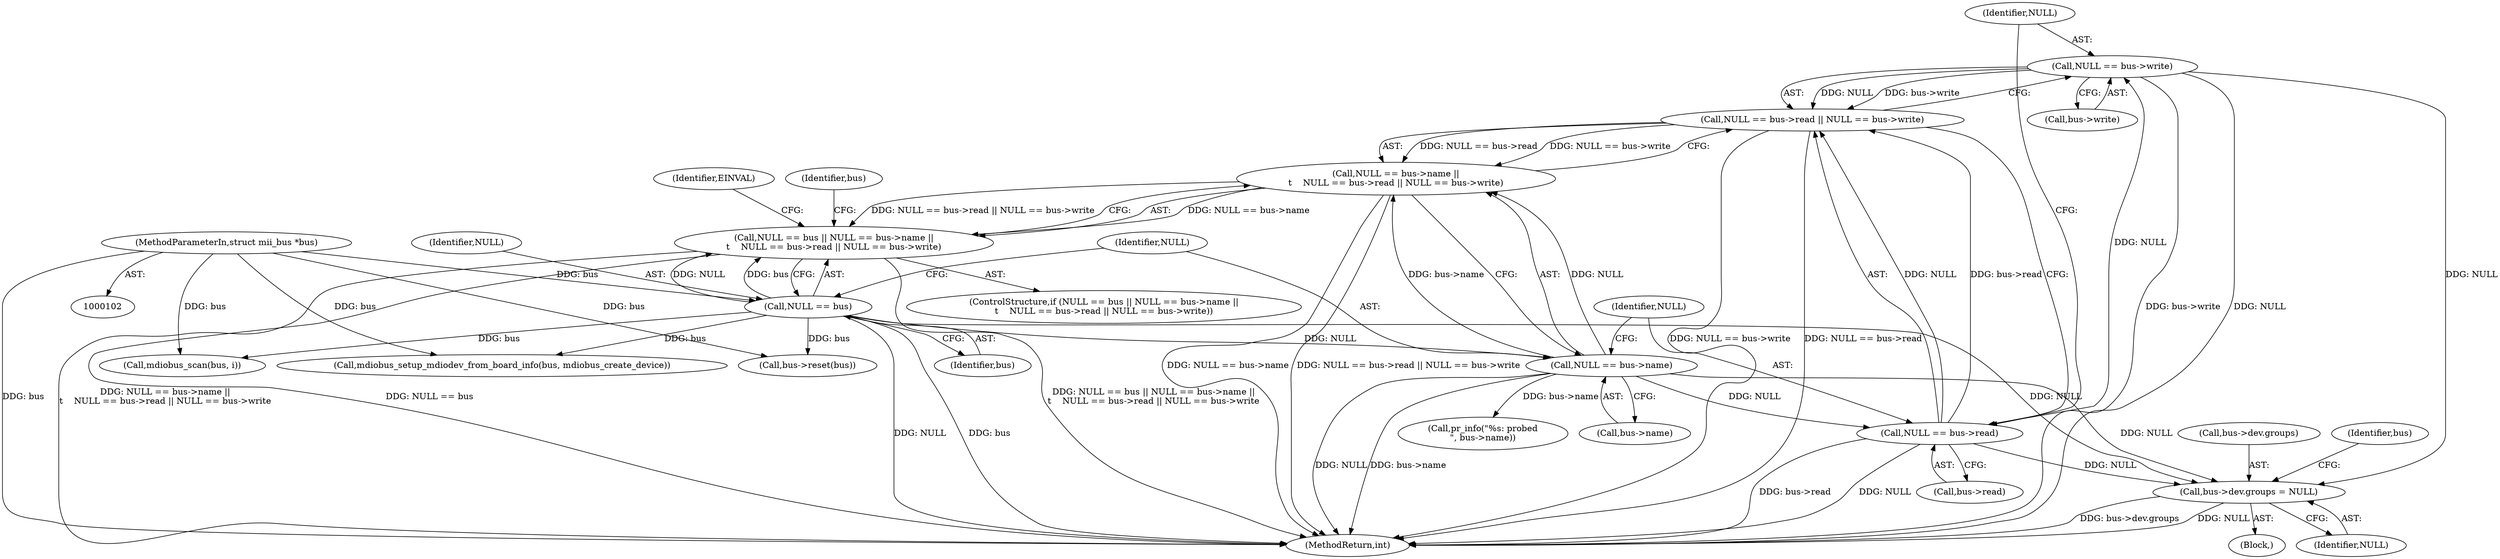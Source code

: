 digraph "0_linux_6ff7b060535e87c2ae14dd8548512abfdda528fb@API" {
"1000127" [label="(Call,NULL == bus->write)"];
"1000122" [label="(Call,NULL == bus->read)"];
"1000116" [label="(Call,NULL == bus->name)"];
"1000112" [label="(Call,NULL == bus)"];
"1000103" [label="(MethodParameterIn,struct mii_bus *bus)"];
"1000121" [label="(Call,NULL == bus->read || NULL == bus->write)"];
"1000115" [label="(Call,NULL == bus->name ||\n\t    NULL == bus->read || NULL == bus->write)"];
"1000111" [label="(Call,NULL == bus || NULL == bus->name ||\n\t    NULL == bus->read || NULL == bus->write)"];
"1000163" [label="(Call,bus->dev.groups = NULL)"];
"1000139" [label="(Identifier,bus)"];
"1000307" [label="(Call,pr_info(\"%s: probed\n\", bus->name))"];
"1000128" [label="(Identifier,NULL)"];
"1000122" [label="(Call,NULL == bus->read)"];
"1000281" [label="(Call,mdiobus_scan(bus, i))"];
"1000117" [label="(Identifier,NULL)"];
"1000111" [label="(Call,NULL == bus || NULL == bus->name ||\n\t    NULL == bus->read || NULL == bus->write)"];
"1000110" [label="(ControlStructure,if (NULL == bus || NULL == bus->name ||\n\t    NULL == bus->read || NULL == bus->write))"];
"1000113" [label="(Identifier,NULL)"];
"1000164" [label="(Call,bus->dev.groups)"];
"1000118" [label="(Call,bus->name)"];
"1000169" [label="(Identifier,NULL)"];
"1000299" [label="(Call,mdiobus_setup_mdiodev_from_board_info(bus, mdiobus_create_device))"];
"1000124" [label="(Call,bus->read)"];
"1000129" [label="(Call,bus->write)"];
"1000127" [label="(Call,NULL == bus->write)"];
"1000112" [label="(Call,NULL == bus)"];
"1000255" [label="(Call,bus->reset(bus))"];
"1000103" [label="(MethodParameterIn,struct mii_bus *bus)"];
"1000163" [label="(Call,bus->dev.groups = NULL)"];
"1000116" [label="(Call,NULL == bus->name)"];
"1000115" [label="(Call,NULL == bus->name ||\n\t    NULL == bus->read || NULL == bus->write)"];
"1000134" [label="(Identifier,EINVAL)"];
"1000114" [label="(Identifier,bus)"];
"1000173" [label="(Identifier,bus)"];
"1000105" [label="(Block,)"];
"1000352" [label="(MethodReturn,int)"];
"1000121" [label="(Call,NULL == bus->read || NULL == bus->write)"];
"1000123" [label="(Identifier,NULL)"];
"1000127" -> "1000121"  [label="AST: "];
"1000127" -> "1000129"  [label="CFG: "];
"1000128" -> "1000127"  [label="AST: "];
"1000129" -> "1000127"  [label="AST: "];
"1000121" -> "1000127"  [label="CFG: "];
"1000127" -> "1000352"  [label="DDG: bus->write"];
"1000127" -> "1000352"  [label="DDG: NULL"];
"1000127" -> "1000121"  [label="DDG: NULL"];
"1000127" -> "1000121"  [label="DDG: bus->write"];
"1000122" -> "1000127"  [label="DDG: NULL"];
"1000127" -> "1000163"  [label="DDG: NULL"];
"1000122" -> "1000121"  [label="AST: "];
"1000122" -> "1000124"  [label="CFG: "];
"1000123" -> "1000122"  [label="AST: "];
"1000124" -> "1000122"  [label="AST: "];
"1000128" -> "1000122"  [label="CFG: "];
"1000121" -> "1000122"  [label="CFG: "];
"1000122" -> "1000352"  [label="DDG: NULL"];
"1000122" -> "1000352"  [label="DDG: bus->read"];
"1000122" -> "1000121"  [label="DDG: NULL"];
"1000122" -> "1000121"  [label="DDG: bus->read"];
"1000116" -> "1000122"  [label="DDG: NULL"];
"1000122" -> "1000163"  [label="DDG: NULL"];
"1000116" -> "1000115"  [label="AST: "];
"1000116" -> "1000118"  [label="CFG: "];
"1000117" -> "1000116"  [label="AST: "];
"1000118" -> "1000116"  [label="AST: "];
"1000123" -> "1000116"  [label="CFG: "];
"1000115" -> "1000116"  [label="CFG: "];
"1000116" -> "1000352"  [label="DDG: NULL"];
"1000116" -> "1000352"  [label="DDG: bus->name"];
"1000116" -> "1000115"  [label="DDG: NULL"];
"1000116" -> "1000115"  [label="DDG: bus->name"];
"1000112" -> "1000116"  [label="DDG: NULL"];
"1000116" -> "1000163"  [label="DDG: NULL"];
"1000116" -> "1000307"  [label="DDG: bus->name"];
"1000112" -> "1000111"  [label="AST: "];
"1000112" -> "1000114"  [label="CFG: "];
"1000113" -> "1000112"  [label="AST: "];
"1000114" -> "1000112"  [label="AST: "];
"1000117" -> "1000112"  [label="CFG: "];
"1000111" -> "1000112"  [label="CFG: "];
"1000112" -> "1000352"  [label="DDG: bus"];
"1000112" -> "1000352"  [label="DDG: NULL"];
"1000112" -> "1000111"  [label="DDG: NULL"];
"1000112" -> "1000111"  [label="DDG: bus"];
"1000103" -> "1000112"  [label="DDG: bus"];
"1000112" -> "1000163"  [label="DDG: NULL"];
"1000112" -> "1000255"  [label="DDG: bus"];
"1000112" -> "1000281"  [label="DDG: bus"];
"1000112" -> "1000299"  [label="DDG: bus"];
"1000103" -> "1000102"  [label="AST: "];
"1000103" -> "1000352"  [label="DDG: bus"];
"1000103" -> "1000255"  [label="DDG: bus"];
"1000103" -> "1000281"  [label="DDG: bus"];
"1000103" -> "1000299"  [label="DDG: bus"];
"1000121" -> "1000115"  [label="AST: "];
"1000115" -> "1000121"  [label="CFG: "];
"1000121" -> "1000352"  [label="DDG: NULL == bus->write"];
"1000121" -> "1000352"  [label="DDG: NULL == bus->read"];
"1000121" -> "1000115"  [label="DDG: NULL == bus->read"];
"1000121" -> "1000115"  [label="DDG: NULL == bus->write"];
"1000115" -> "1000111"  [label="AST: "];
"1000111" -> "1000115"  [label="CFG: "];
"1000115" -> "1000352"  [label="DDG: NULL == bus->read || NULL == bus->write"];
"1000115" -> "1000352"  [label="DDG: NULL == bus->name"];
"1000115" -> "1000111"  [label="DDG: NULL == bus->name"];
"1000115" -> "1000111"  [label="DDG: NULL == bus->read || NULL == bus->write"];
"1000111" -> "1000110"  [label="AST: "];
"1000134" -> "1000111"  [label="CFG: "];
"1000139" -> "1000111"  [label="CFG: "];
"1000111" -> "1000352"  [label="DDG: NULL == bus->name ||\n\t    NULL == bus->read || NULL == bus->write"];
"1000111" -> "1000352"  [label="DDG: NULL == bus"];
"1000111" -> "1000352"  [label="DDG: NULL == bus || NULL == bus->name ||\n\t    NULL == bus->read || NULL == bus->write"];
"1000163" -> "1000105"  [label="AST: "];
"1000163" -> "1000169"  [label="CFG: "];
"1000164" -> "1000163"  [label="AST: "];
"1000169" -> "1000163"  [label="AST: "];
"1000173" -> "1000163"  [label="CFG: "];
"1000163" -> "1000352"  [label="DDG: bus->dev.groups"];
"1000163" -> "1000352"  [label="DDG: NULL"];
}

